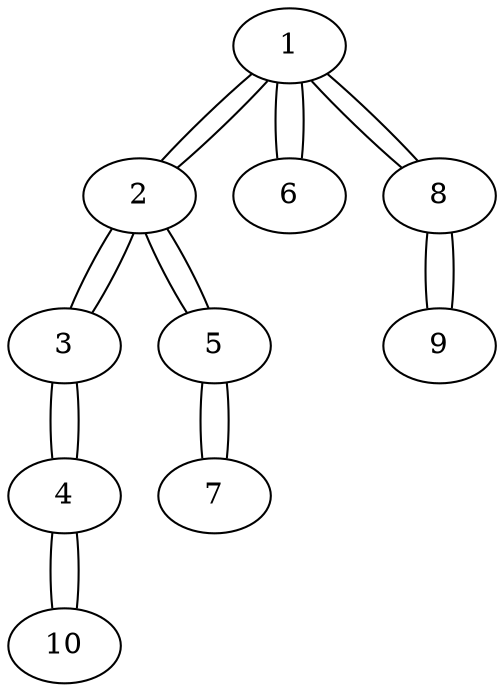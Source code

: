 // Graph visualisation
graph "Graph" {
	1 [label=1]
	2 [label=2]
	3 [label=3]
	4 [label=4]
	5 [label=5]
	6 [label=6]
	7 [label=7]
	8 [label=8]
	9 [label=9]
	10 [label=10]
	1 -- 2 [constraint=True]
	1 -- 6 [constraint=True]
	1 -- 8 [constraint=True]
	2 -- 1 [constraint=True]
	2 -- 3 [constraint=True]
	2 -- 5 [constraint=True]
	3 -- 2 [constraint=True]
	3 -- 4 [constraint=True]
	4 -- 3 [constraint=True]
	4 -- 10 [constraint=True]
	5 -- 2 [constraint=True]
	5 -- 7 [constraint=True]
	6 -- 1 [constraint=True]
	7 -- 5 [constraint=True]
	8 -- 1 [constraint=True]
	8 -- 9 [constraint=True]
	9 -- 8 [constraint=True]
	10 -- 4 [constraint=True]
}
